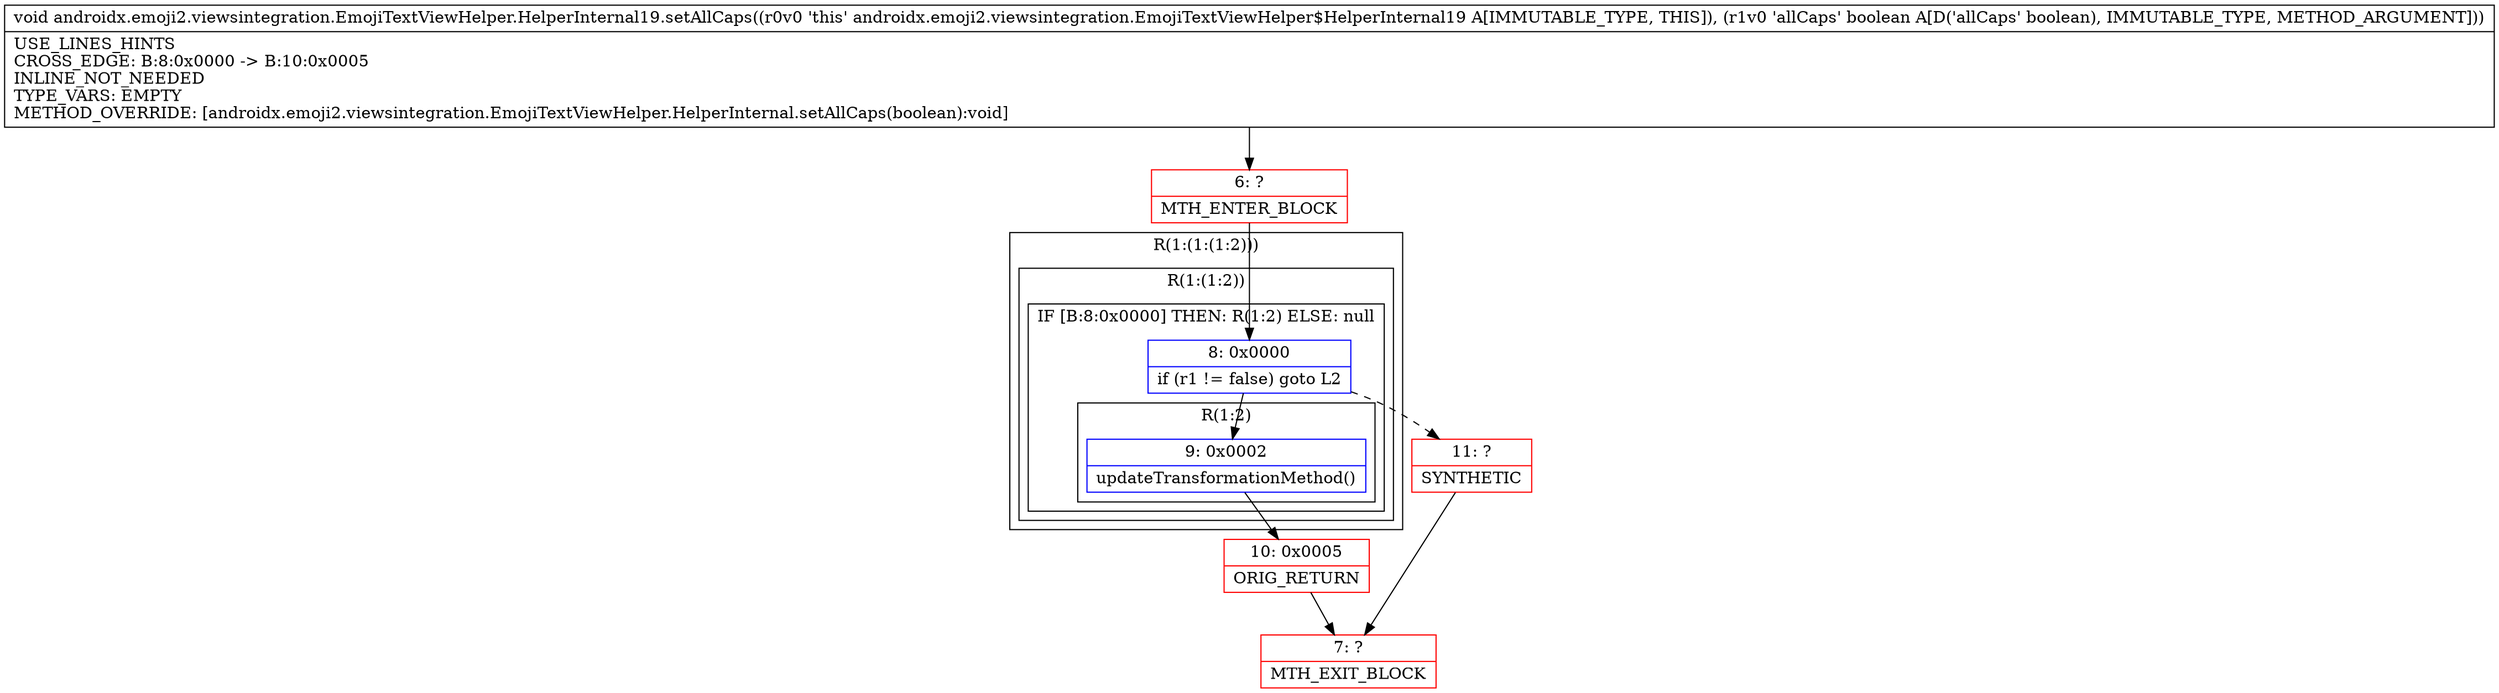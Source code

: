 digraph "CFG forandroidx.emoji2.viewsintegration.EmojiTextViewHelper.HelperInternal19.setAllCaps(Z)V" {
subgraph cluster_Region_1094536804 {
label = "R(1:(1:(1:2)))";
node [shape=record,color=blue];
subgraph cluster_Region_1983493183 {
label = "R(1:(1:2))";
node [shape=record,color=blue];
subgraph cluster_IfRegion_1500624481 {
label = "IF [B:8:0x0000] THEN: R(1:2) ELSE: null";
node [shape=record,color=blue];
Node_8 [shape=record,label="{8\:\ 0x0000|if (r1 != false) goto L2\l}"];
subgraph cluster_Region_894500915 {
label = "R(1:2)";
node [shape=record,color=blue];
Node_9 [shape=record,label="{9\:\ 0x0002|updateTransformationMethod()\l}"];
}
}
}
}
Node_6 [shape=record,color=red,label="{6\:\ ?|MTH_ENTER_BLOCK\l}"];
Node_10 [shape=record,color=red,label="{10\:\ 0x0005|ORIG_RETURN\l}"];
Node_7 [shape=record,color=red,label="{7\:\ ?|MTH_EXIT_BLOCK\l}"];
Node_11 [shape=record,color=red,label="{11\:\ ?|SYNTHETIC\l}"];
MethodNode[shape=record,label="{void androidx.emoji2.viewsintegration.EmojiTextViewHelper.HelperInternal19.setAllCaps((r0v0 'this' androidx.emoji2.viewsintegration.EmojiTextViewHelper$HelperInternal19 A[IMMUTABLE_TYPE, THIS]), (r1v0 'allCaps' boolean A[D('allCaps' boolean), IMMUTABLE_TYPE, METHOD_ARGUMENT]))  | USE_LINES_HINTS\lCROSS_EDGE: B:8:0x0000 \-\> B:10:0x0005\lINLINE_NOT_NEEDED\lTYPE_VARS: EMPTY\lMETHOD_OVERRIDE: [androidx.emoji2.viewsintegration.EmojiTextViewHelper.HelperInternal.setAllCaps(boolean):void]\l}"];
MethodNode -> Node_6;Node_8 -> Node_9;
Node_8 -> Node_11[style=dashed];
Node_9 -> Node_10;
Node_6 -> Node_8;
Node_10 -> Node_7;
Node_11 -> Node_7;
}

